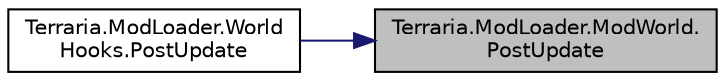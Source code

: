 digraph "Terraria.ModLoader.ModWorld.PostUpdate"
{
 // LATEX_PDF_SIZE
  edge [fontname="Helvetica",fontsize="10",labelfontname="Helvetica",labelfontsize="10"];
  node [fontname="Helvetica",fontsize="10",shape=record];
  rankdir="RL";
  Node1 [label="Terraria.ModLoader.ModWorld.\lPostUpdate",height=0.2,width=0.4,color="black", fillcolor="grey75", style="filled", fontcolor="black",tooltip="Use this method to have things happen in the world. In vanilla Terraria, a good example of code suita..."];
  Node1 -> Node2 [dir="back",color="midnightblue",fontsize="10",style="solid",fontname="Helvetica"];
  Node2 [label="Terraria.ModLoader.World\lHooks.PostUpdate",height=0.2,width=0.4,color="black", fillcolor="white", style="filled",URL="$class_terraria_1_1_mod_loader_1_1_world_hooks.html#a9216806d65e8d1bf13e682f141efb28d",tooltip=" "];
}
